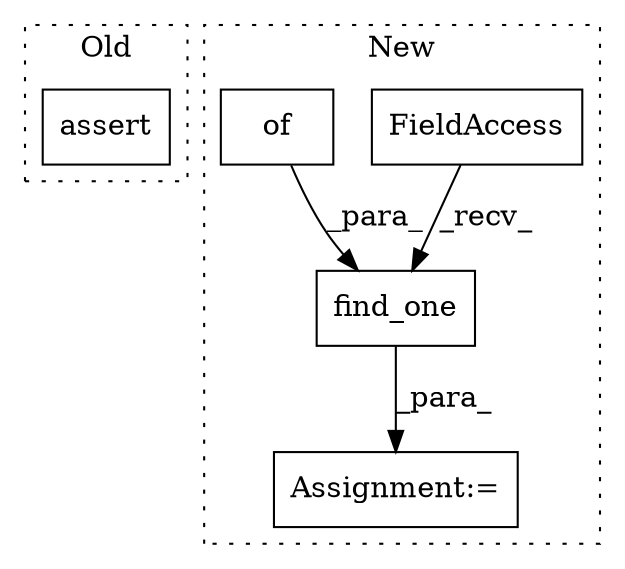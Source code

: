 digraph G {
subgraph cluster0 {
1 [label="assert" a="6" s="13789" l="7" shape="box"];
label = "Old";
style="dotted";
}
subgraph cluster1 {
2 [label="find_one" a="32" s="13810,13827" l="9,1" shape="box"];
3 [label="FieldAccess" a="22" s="13797" l="12" shape="box"];
4 [label="of" a="32" s="13823" l="4" shape="box"];
5 [label="Assignment:=" a="7" s="13796" l="1" shape="box"];
label = "New";
style="dotted";
}
2 -> 5 [label="_para_"];
3 -> 2 [label="_recv_"];
4 -> 2 [label="_para_"];
}